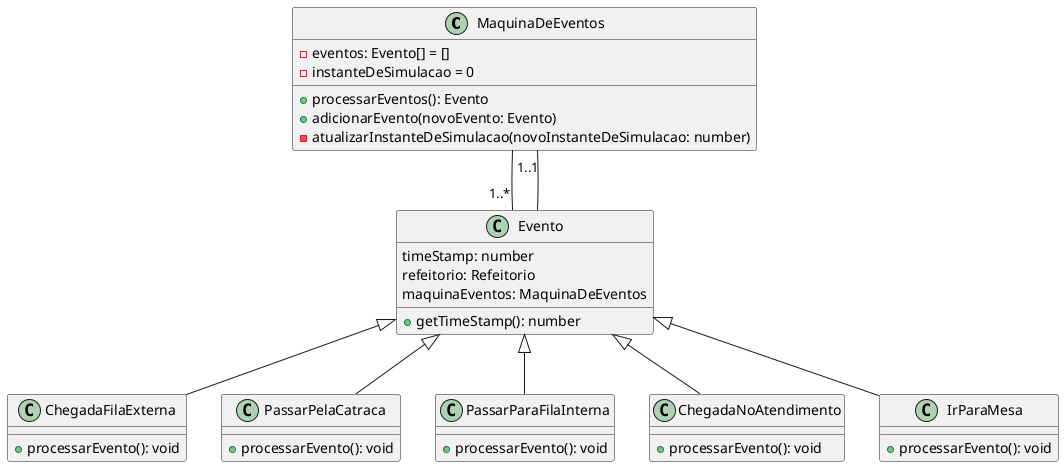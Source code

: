 @startuml Gerenciador para Refeitorio 
class MaquinaDeEventos {
    -eventos: Evento[] = []
    -instanteDeSimulacao = 0
    +processarEventos(): Evento
    +adicionarEvento(novoEvento: Evento)
    -atualizarInstanteDeSimulacao(novoInstanteDeSimulacao: number)

}

class Evento{
    timeStamp: number
    refeitorio: Refeitorio 
    maquinaEventos: MaquinaDeEventos
    +getTimeStamp(): number

}

class ChegadaFilaExterna extends Evento{
    +processarEvento(): void
}

class PassarPelaCatraca extends Evento{
    +processarEvento(): void
}

class PassarParaFilaInterna extends Evento{
    +processarEvento(): void
}

class ChegadaNoAtendimento extends Evento{
    +processarEvento(): void
}

class IrParaMesa extends Evento{
    +processarEvento(): void
}

MaquinaDeEventos -- "1..*" Evento
Evento -- "1..1" MaquinaDeEventos

@enduml